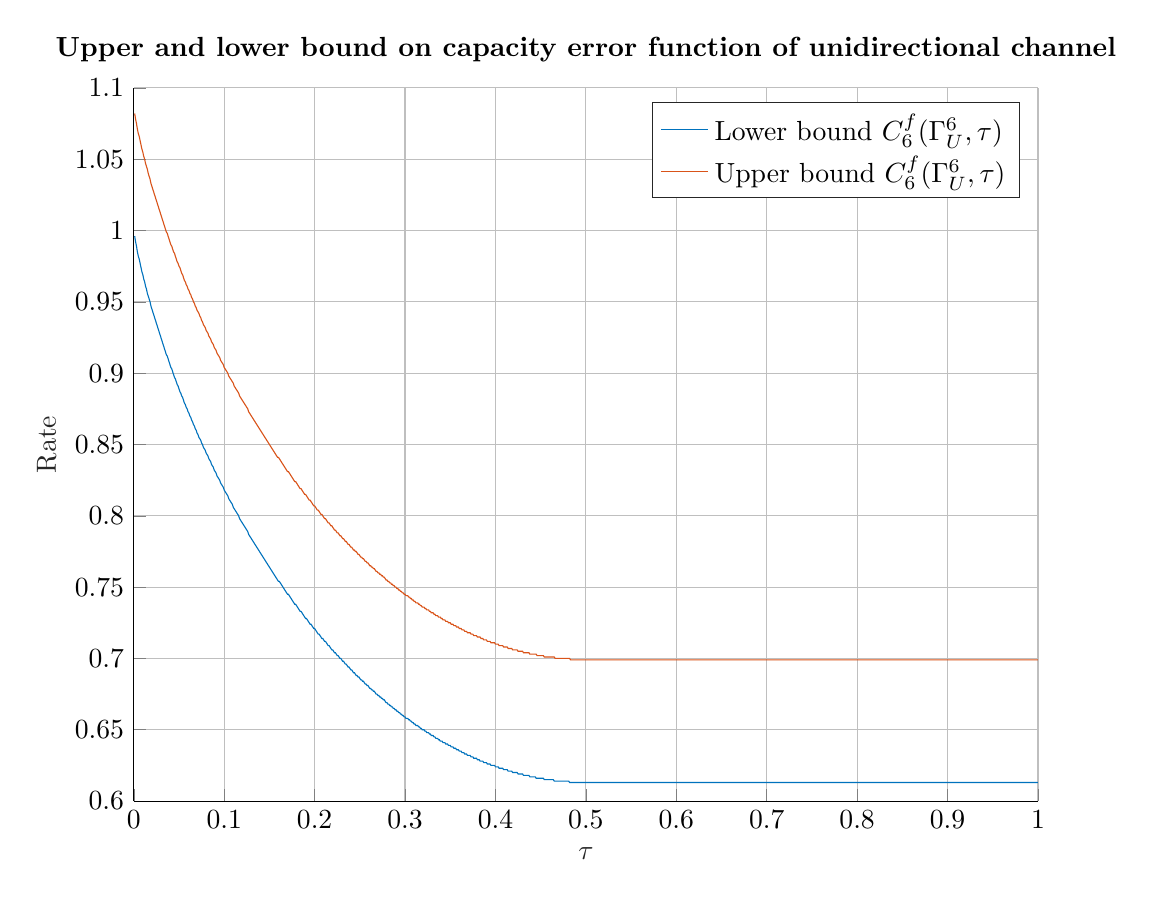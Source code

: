 % This file was created by matlab2tikz.
%
%The latest updates can be retrieved from
%  http://www.mathworks.com/matlabcentral/fileexchange/22022-matlab2tikz-matlab2tikz
%where you can also make suggestions and rate matlab2tikz.
%
\definecolor{mycolor1}{rgb}{0.0,0.447,0.741}%
\definecolor{mycolor2}{rgb}{0.85,0.325,0.098}%
%
\begin{tikzpicture}

\begin{axis}[%
width=4.521in,
height=3.566in,
at={(0.758in,0.481in)},
scale only axis,
unbounded coords=jump,
xmin=0,
xmax=1,
xlabel style={font=\color{white!15!black}},
xlabel={$\tau$},
ymin=0.6,
ymax=1.1,
ylabel style={font=\color{white!15!black}},
ylabel={Rate},
axis background/.style={fill=white},
title style={font=\bfseries},
title={Upper and lower bound on capacity error function of unidirectional channel},
axis x line*=bottom,
axis y line*=left,
xmajorgrids,
ymajorgrids,
legend style={legend cell align=left, align=left, draw=white!15!black}
]
\addplot [color=mycolor1]
  table[row sep=crcr]{%
0	nan\\
0.001	0.996\\
0.002	0.992\\
0.003	0.989\\
0.004	0.985\\
0.005	0.982\\
0.006	0.98\\
0.007	0.977\\
0.008	0.974\\
0.009	0.971\\
0.01	0.969\\
0.011	0.966\\
0.012	0.964\\
0.013	0.961\\
0.014	0.959\\
0.015	0.956\\
0.016	0.954\\
0.017	0.952\\
0.018	0.95\\
0.019	0.947\\
0.02	0.945\\
0.021	0.943\\
0.022	0.941\\
0.023	0.939\\
0.024	0.937\\
0.025	0.935\\
0.026	0.933\\
0.027	0.931\\
0.028	0.929\\
0.029	0.927\\
0.03	0.925\\
0.031	0.923\\
0.032	0.921\\
0.033	0.919\\
0.034	0.917\\
0.035	0.915\\
0.036	0.913\\
0.037	0.912\\
0.038	0.91\\
0.039	0.908\\
0.04	0.906\\
0.041	0.904\\
0.042	0.903\\
0.043	0.901\\
0.044	0.899\\
0.045	0.897\\
0.046	0.896\\
0.047	0.894\\
0.048	0.892\\
0.049	0.891\\
0.05	0.889\\
0.051	0.887\\
0.052	0.886\\
0.053	0.884\\
0.054	0.883\\
0.055	0.881\\
0.056	0.879\\
0.057	0.878\\
0.058	0.876\\
0.059	0.875\\
0.06	0.873\\
0.061	0.872\\
0.062	0.87\\
0.063	0.869\\
0.064	0.867\\
0.065	0.866\\
0.066	0.864\\
0.067	0.863\\
0.068	0.861\\
0.069	0.86\\
0.07	0.858\\
0.071	0.857\\
0.072	0.855\\
0.073	0.854\\
0.074	0.853\\
0.075	0.851\\
0.076	0.85\\
0.077	0.848\\
0.078	0.847\\
0.079	0.846\\
0.08	0.844\\
0.081	0.843\\
0.082	0.842\\
0.083	0.84\\
0.084	0.839\\
0.085	0.838\\
0.086	0.836\\
0.087	0.835\\
0.088	0.834\\
0.089	0.832\\
0.09	0.831\\
0.091	0.83\\
0.092	0.828\\
0.093	0.827\\
0.094	0.826\\
0.095	0.825\\
0.096	0.823\\
0.097	0.822\\
0.098	0.821\\
0.099	0.82\\
0.1	0.818\\
0.101	0.817\\
0.102	0.816\\
0.103	0.815\\
0.104	0.814\\
0.105	0.812\\
0.106	0.811\\
0.107	0.81\\
0.108	0.809\\
0.109	0.808\\
0.11	0.806\\
0.111	0.805\\
0.112	0.804\\
0.113	0.803\\
0.114	0.802\\
0.115	0.801\\
0.116	0.8\\
0.117	0.798\\
0.118	0.797\\
0.119	0.796\\
0.12	0.795\\
0.121	0.794\\
0.122	0.793\\
0.123	0.792\\
0.124	0.791\\
0.125	0.79\\
0.126	0.789\\
0.127	0.787\\
0.128	0.786\\
0.129	0.785\\
0.13	0.784\\
0.131	0.783\\
0.132	0.782\\
0.133	0.781\\
0.134	0.78\\
0.135	0.779\\
0.136	0.778\\
0.137	0.777\\
0.138	0.776\\
0.139	0.775\\
0.14	0.774\\
0.141	0.773\\
0.142	0.772\\
0.143	0.771\\
0.144	0.77\\
0.145	0.769\\
0.146	0.768\\
0.147	0.767\\
0.148	0.766\\
0.149	0.765\\
0.15	0.764\\
0.151	0.763\\
0.152	0.762\\
0.153	0.761\\
0.154	0.76\\
0.155	0.759\\
0.156	0.758\\
0.157	0.757\\
0.158	0.756\\
0.159	0.755\\
0.16	0.754\\
0.161	0.754\\
0.162	0.753\\
0.163	0.752\\
0.164	0.751\\
0.165	0.75\\
0.166	0.749\\
0.167	0.748\\
0.168	0.747\\
0.169	0.746\\
0.17	0.745\\
0.171	0.745\\
0.172	0.744\\
0.173	0.743\\
0.174	0.742\\
0.175	0.741\\
0.176	0.74\\
0.177	0.739\\
0.178	0.738\\
0.179	0.738\\
0.18	0.737\\
0.181	0.736\\
0.182	0.735\\
0.183	0.734\\
0.184	0.733\\
0.185	0.733\\
0.186	0.732\\
0.187	0.731\\
0.188	0.73\\
0.189	0.729\\
0.19	0.728\\
0.191	0.728\\
0.192	0.727\\
0.193	0.726\\
0.194	0.725\\
0.195	0.724\\
0.196	0.724\\
0.197	0.723\\
0.198	0.722\\
0.199	0.721\\
0.2	0.721\\
0.201	0.72\\
0.202	0.719\\
0.203	0.718\\
0.204	0.717\\
0.205	0.717\\
0.206	0.716\\
0.207	0.715\\
0.208	0.714\\
0.209	0.714\\
0.21	0.713\\
0.211	0.712\\
0.212	0.712\\
0.213	0.711\\
0.214	0.71\\
0.215	0.709\\
0.216	0.709\\
0.217	0.708\\
0.218	0.707\\
0.219	0.706\\
0.22	0.706\\
0.221	0.705\\
0.222	0.704\\
0.223	0.704\\
0.224	0.703\\
0.225	0.702\\
0.226	0.702\\
0.227	0.701\\
0.228	0.7\\
0.229	0.7\\
0.23	0.699\\
0.231	0.698\\
0.232	0.698\\
0.233	0.697\\
0.234	0.696\\
0.235	0.696\\
0.236	0.695\\
0.237	0.694\\
0.238	0.694\\
0.239	0.693\\
0.24	0.692\\
0.241	0.692\\
0.242	0.691\\
0.243	0.69\\
0.244	0.69\\
0.245	0.689\\
0.246	0.688\\
0.247	0.688\\
0.248	0.687\\
0.249	0.687\\
0.25	0.686\\
0.251	0.685\\
0.252	0.685\\
0.253	0.684\\
0.254	0.684\\
0.255	0.683\\
0.256	0.682\\
0.257	0.682\\
0.258	0.681\\
0.259	0.681\\
0.26	0.68\\
0.261	0.679\\
0.262	0.679\\
0.263	0.678\\
0.264	0.678\\
0.265	0.677\\
0.266	0.677\\
0.267	0.676\\
0.268	0.675\\
0.269	0.675\\
0.27	0.674\\
0.271	0.674\\
0.272	0.673\\
0.273	0.673\\
0.274	0.672\\
0.275	0.672\\
0.276	0.671\\
0.277	0.671\\
0.278	0.67\\
0.279	0.669\\
0.28	0.669\\
0.281	0.668\\
0.282	0.668\\
0.283	0.667\\
0.284	0.667\\
0.285	0.666\\
0.286	0.666\\
0.287	0.665\\
0.288	0.665\\
0.289	0.664\\
0.29	0.664\\
0.291	0.663\\
0.292	0.663\\
0.293	0.662\\
0.294	0.662\\
0.295	0.661\\
0.296	0.661\\
0.297	0.66\\
0.298	0.66\\
0.299	0.659\\
0.3	0.659\\
0.301	0.658\\
0.302	0.658\\
0.303	0.658\\
0.304	0.657\\
0.305	0.657\\
0.306	0.656\\
0.307	0.656\\
0.308	0.655\\
0.309	0.655\\
0.31	0.654\\
0.311	0.654\\
0.312	0.653\\
0.313	0.653\\
0.314	0.653\\
0.315	0.652\\
0.316	0.652\\
0.317	0.651\\
0.318	0.651\\
0.319	0.65\\
0.32	0.65\\
0.321	0.65\\
0.322	0.649\\
0.323	0.649\\
0.324	0.648\\
0.325	0.648\\
0.326	0.648\\
0.327	0.647\\
0.328	0.647\\
0.329	0.646\\
0.33	0.646\\
0.331	0.646\\
0.332	0.645\\
0.333	0.645\\
0.334	0.644\\
0.335	0.644\\
0.336	0.644\\
0.337	0.643\\
0.338	0.643\\
0.339	0.642\\
0.34	0.642\\
0.341	0.642\\
0.342	0.641\\
0.343	0.641\\
0.344	0.641\\
0.345	0.64\\
0.346	0.64\\
0.347	0.64\\
0.348	0.639\\
0.349	0.639\\
0.35	0.639\\
0.351	0.638\\
0.352	0.638\\
0.353	0.638\\
0.354	0.637\\
0.355	0.637\\
0.356	0.637\\
0.357	0.636\\
0.358	0.636\\
0.359	0.636\\
0.36	0.635\\
0.361	0.635\\
0.362	0.635\\
0.363	0.634\\
0.364	0.634\\
0.365	0.634\\
0.366	0.633\\
0.367	0.633\\
0.368	0.633\\
0.369	0.632\\
0.37	0.632\\
0.371	0.632\\
0.372	0.632\\
0.373	0.631\\
0.374	0.631\\
0.375	0.631\\
0.376	0.63\\
0.377	0.63\\
0.378	0.63\\
0.379	0.63\\
0.38	0.629\\
0.381	0.629\\
0.382	0.629\\
0.383	0.628\\
0.384	0.628\\
0.385	0.628\\
0.386	0.628\\
0.387	0.627\\
0.388	0.627\\
0.389	0.627\\
0.39	0.627\\
0.391	0.626\\
0.392	0.626\\
0.393	0.626\\
0.394	0.626\\
0.395	0.625\\
0.396	0.625\\
0.397	0.625\\
0.398	0.625\\
0.399	0.625\\
0.4	0.624\\
0.401	0.624\\
0.402	0.624\\
0.403	0.624\\
0.404	0.623\\
0.405	0.623\\
0.406	0.623\\
0.407	0.623\\
0.408	0.623\\
0.409	0.622\\
0.41	0.622\\
0.411	0.622\\
0.412	0.622\\
0.413	0.622\\
0.414	0.621\\
0.415	0.621\\
0.416	0.621\\
0.417	0.621\\
0.418	0.621\\
0.419	0.62\\
0.42	0.62\\
0.421	0.62\\
0.422	0.62\\
0.423	0.62\\
0.424	0.62\\
0.425	0.619\\
0.426	0.619\\
0.427	0.619\\
0.428	0.619\\
0.429	0.619\\
0.43	0.619\\
0.431	0.618\\
0.432	0.618\\
0.433	0.618\\
0.434	0.618\\
0.435	0.618\\
0.436	0.618\\
0.437	0.618\\
0.438	0.617\\
0.439	0.617\\
0.44	0.617\\
0.441	0.617\\
0.442	0.617\\
0.443	0.617\\
0.444	0.617\\
0.445	0.616\\
0.446	0.616\\
0.447	0.616\\
0.448	0.616\\
0.449	0.616\\
0.45	0.616\\
0.451	0.616\\
0.452	0.616\\
0.453	0.616\\
0.454	0.615\\
0.455	0.615\\
0.456	0.615\\
0.457	0.615\\
0.458	0.615\\
0.459	0.615\\
0.46	0.615\\
0.461	0.615\\
0.462	0.615\\
0.463	0.615\\
0.464	0.615\\
0.465	0.614\\
0.466	0.614\\
0.467	0.614\\
0.468	0.614\\
0.469	0.614\\
0.47	0.614\\
0.471	0.614\\
0.472	0.614\\
0.473	0.614\\
0.474	0.614\\
0.475	0.614\\
0.476	0.614\\
0.477	0.614\\
0.478	0.614\\
0.479	0.614\\
0.48	0.614\\
0.481	0.614\\
0.482	0.613\\
0.483	0.613\\
0.484	0.613\\
0.485	0.613\\
0.486	0.613\\
0.487	0.613\\
0.488	0.613\\
0.489	0.613\\
0.49	0.613\\
0.491	0.613\\
0.492	0.613\\
0.493	0.613\\
0.494	0.613\\
0.495	0.613\\
0.496	0.613\\
0.497	0.613\\
0.498	0.613\\
0.499	0.613\\
0.501	0.613\\
0.502	0.613\\
0.503	0.613\\
0.504	0.613\\
0.505	0.613\\
0.506	0.613\\
0.507	0.613\\
0.508	0.613\\
0.509	0.613\\
0.51	0.613\\
0.511	0.613\\
0.512	0.613\\
0.513	0.613\\
0.514	0.613\\
0.515	0.613\\
0.516	0.613\\
0.517	0.613\\
0.518	0.613\\
0.519	0.613\\
0.52	0.613\\
0.521	0.613\\
0.522	0.613\\
0.523	0.613\\
0.524	0.613\\
0.525	0.613\\
0.526	0.613\\
0.527	0.613\\
0.528	0.613\\
0.529	0.613\\
0.53	0.613\\
0.531	0.613\\
0.532	0.613\\
0.533	0.613\\
0.534	0.613\\
0.535	0.613\\
0.536	0.613\\
0.537	0.613\\
0.538	0.613\\
0.539	0.613\\
0.54	0.613\\
0.541	0.613\\
0.542	0.613\\
0.543	0.613\\
0.544	0.613\\
0.545	0.613\\
0.546	0.613\\
0.547	0.613\\
0.548	0.613\\
0.549	0.613\\
0.55	0.613\\
0.551	0.613\\
0.552	0.613\\
0.553	0.613\\
0.554	0.613\\
0.555	0.613\\
0.556	0.613\\
0.557	0.613\\
0.558	0.613\\
0.559	0.613\\
0.56	0.613\\
0.561	0.613\\
0.562	0.613\\
0.563	0.613\\
0.564	0.613\\
0.565	0.613\\
0.566	0.613\\
0.567	0.613\\
0.568	0.613\\
0.569	0.613\\
0.57	0.613\\
0.571	0.613\\
0.572	0.613\\
0.573	0.613\\
0.574	0.613\\
0.575	0.613\\
0.576	0.613\\
0.577	0.613\\
0.578	0.613\\
0.579	0.613\\
0.58	0.613\\
0.581	0.613\\
0.582	0.613\\
0.583	0.613\\
0.584	0.613\\
0.585	0.613\\
0.586	0.613\\
0.587	0.613\\
0.588	0.613\\
0.589	0.613\\
0.59	0.613\\
0.591	0.613\\
0.592	0.613\\
0.593	0.613\\
0.594	0.613\\
0.595	0.613\\
0.596	0.613\\
0.597	0.613\\
0.598	0.613\\
0.599	0.613\\
0.6	0.613\\
0.601	0.613\\
0.602	0.613\\
0.603	0.613\\
0.604	0.613\\
0.605	0.613\\
0.606	0.613\\
0.607	0.613\\
0.608	0.613\\
0.609	0.613\\
0.61	0.613\\
0.611	0.613\\
0.612	0.613\\
0.613	0.613\\
0.614	0.613\\
0.615	0.613\\
0.616	0.613\\
0.617	0.613\\
0.618	0.613\\
0.619	0.613\\
0.62	0.613\\
0.621	0.613\\
0.622	0.613\\
0.623	0.613\\
0.624	0.613\\
0.625	0.613\\
0.626	0.613\\
0.627	0.613\\
0.628	0.613\\
0.629	0.613\\
0.63	0.613\\
0.631	0.613\\
0.632	0.613\\
0.633	0.613\\
0.634	0.613\\
0.635	0.613\\
0.636	0.613\\
0.637	0.613\\
0.638	0.613\\
0.639	0.613\\
0.64	0.613\\
0.641	0.613\\
0.642	0.613\\
0.643	0.613\\
0.644	0.613\\
0.645	0.613\\
0.646	0.613\\
0.647	0.613\\
0.648	0.613\\
0.649	0.613\\
0.65	0.613\\
0.651	0.613\\
0.652	0.613\\
0.653	0.613\\
0.654	0.613\\
0.655	0.613\\
0.656	0.613\\
0.657	0.613\\
0.658	0.613\\
0.659	0.613\\
0.66	0.613\\
0.661	0.613\\
0.662	0.613\\
0.663	0.613\\
0.664	0.613\\
0.665	0.613\\
0.666	0.613\\
0.667	0.613\\
0.668	0.613\\
0.669	0.613\\
0.67	0.613\\
0.671	0.613\\
0.672	0.613\\
0.673	0.613\\
0.674	0.613\\
0.675	0.613\\
0.676	0.613\\
0.677	0.613\\
0.678	0.613\\
0.679	0.613\\
0.68	0.613\\
0.681	0.613\\
0.682	0.613\\
0.683	0.613\\
0.684	0.613\\
0.685	0.613\\
0.686	0.613\\
0.687	0.613\\
0.688	0.613\\
0.689	0.613\\
0.69	0.613\\
0.691	0.613\\
0.692	0.613\\
0.693	0.613\\
0.694	0.613\\
0.695	0.613\\
0.696	0.613\\
0.697	0.613\\
0.698	0.613\\
0.699	0.613\\
0.7	0.613\\
0.701	0.613\\
0.702	0.613\\
0.703	0.613\\
0.704	0.613\\
0.705	0.613\\
0.706	0.613\\
0.707	0.613\\
0.708	0.613\\
0.709	0.613\\
0.71	0.613\\
0.711	0.613\\
0.712	0.613\\
0.713	0.613\\
0.714	0.613\\
0.715	0.613\\
0.716	0.613\\
0.717	0.613\\
0.718	0.613\\
0.719	0.613\\
0.72	0.613\\
0.721	0.613\\
0.722	0.613\\
0.723	0.613\\
0.724	0.613\\
0.725	0.613\\
0.726	0.613\\
0.727	0.613\\
0.728	0.613\\
0.729	0.613\\
0.73	0.613\\
0.731	0.613\\
0.732	0.613\\
0.733	0.613\\
0.734	0.613\\
0.735	0.613\\
0.736	0.613\\
0.737	0.613\\
0.738	0.613\\
0.739	0.613\\
0.74	0.613\\
0.741	0.613\\
0.742	0.613\\
0.743	0.613\\
0.744	0.613\\
0.745	0.613\\
0.746	0.613\\
0.747	0.613\\
0.748	0.613\\
0.749	0.613\\
0.75	0.613\\
0.751	0.613\\
0.752	0.613\\
0.753	0.613\\
0.754	0.613\\
0.755	0.613\\
0.756	0.613\\
0.757	0.613\\
0.758	0.613\\
0.759	0.613\\
0.76	0.613\\
0.761	0.613\\
0.762	0.613\\
0.763	0.613\\
0.764	0.613\\
0.765	0.613\\
0.766	0.613\\
0.767	0.613\\
0.768	0.613\\
0.769	0.613\\
0.77	0.613\\
0.771	0.613\\
0.772	0.613\\
0.773	0.613\\
0.774	0.613\\
0.775	0.613\\
0.776	0.613\\
0.777	0.613\\
0.778	0.613\\
0.779	0.613\\
0.78	0.613\\
0.781	0.613\\
0.782	0.613\\
0.783	0.613\\
0.784	0.613\\
0.785	0.613\\
0.786	0.613\\
0.787	0.613\\
0.788	0.613\\
0.789	0.613\\
0.79	0.613\\
0.791	0.613\\
0.792	0.613\\
0.793	0.613\\
0.794	0.613\\
0.795	0.613\\
0.796	0.613\\
0.797	0.613\\
0.798	0.613\\
0.799	0.613\\
0.8	0.613\\
0.801	0.613\\
0.802	0.613\\
0.803	0.613\\
0.804	0.613\\
0.805	0.613\\
0.806	0.613\\
0.807	0.613\\
0.808	0.613\\
0.809	0.613\\
0.81	0.613\\
0.811	0.613\\
0.812	0.613\\
0.813	0.613\\
0.814	0.613\\
0.815	0.613\\
0.816	0.613\\
0.817	0.613\\
0.818	0.613\\
0.819	0.613\\
0.82	0.613\\
0.821	0.613\\
0.822	0.613\\
0.823	0.613\\
0.824	0.613\\
0.825	0.613\\
0.826	0.613\\
0.827	0.613\\
0.828	0.613\\
0.829	0.613\\
0.83	0.613\\
0.831	0.613\\
0.832	0.613\\
0.833	0.613\\
0.834	0.613\\
0.835	0.613\\
0.836	0.613\\
0.837	0.613\\
0.838	0.613\\
0.839	0.613\\
0.84	0.613\\
0.841	0.613\\
0.842	0.613\\
0.843	0.613\\
0.844	0.613\\
0.845	0.613\\
0.846	0.613\\
0.847	0.613\\
0.848	0.613\\
0.849	0.613\\
0.85	0.613\\
0.851	0.613\\
0.852	0.613\\
0.853	0.613\\
0.854	0.613\\
0.855	0.613\\
0.856	0.613\\
0.857	0.613\\
0.858	0.613\\
0.859	0.613\\
0.86	0.613\\
0.861	0.613\\
0.862	0.613\\
0.863	0.613\\
0.864	0.613\\
0.865	0.613\\
0.866	0.613\\
0.867	0.613\\
0.868	0.613\\
0.869	0.613\\
0.87	0.613\\
0.871	0.613\\
0.872	0.613\\
0.873	0.613\\
0.874	0.613\\
0.875	0.613\\
0.876	0.613\\
0.877	0.613\\
0.878	0.613\\
0.879	0.613\\
0.88	0.613\\
0.881	0.613\\
0.882	0.613\\
0.883	0.613\\
0.884	0.613\\
0.885	0.613\\
0.886	0.613\\
0.887	0.613\\
0.888	0.613\\
0.889	0.613\\
0.89	0.613\\
0.891	0.613\\
0.892	0.613\\
0.893	0.613\\
0.894	0.613\\
0.895	0.613\\
0.896	0.613\\
0.897	0.613\\
0.898	0.613\\
0.899	0.613\\
0.9	0.613\\
0.901	0.613\\
0.902	0.613\\
0.903	0.613\\
0.904	0.613\\
0.905	0.613\\
0.906	0.613\\
0.907	0.613\\
0.908	0.613\\
0.909	0.613\\
0.91	0.613\\
0.911	0.613\\
0.912	0.613\\
0.913	0.613\\
0.914	0.613\\
0.915	0.613\\
0.916	0.613\\
0.917	0.613\\
0.918	0.613\\
0.919	0.613\\
0.92	0.613\\
0.921	0.613\\
0.922	0.613\\
0.923	0.613\\
0.924	0.613\\
0.925	0.613\\
0.926	0.613\\
0.927	0.613\\
0.928	0.613\\
0.929	0.613\\
0.93	0.613\\
0.931	0.613\\
0.932	0.613\\
0.933	0.613\\
0.934	0.613\\
0.935	0.613\\
0.936	0.613\\
0.937	0.613\\
0.938	0.613\\
0.939	0.613\\
0.94	0.613\\
0.941	0.613\\
0.942	0.613\\
0.943	0.613\\
0.944	0.613\\
0.945	0.613\\
0.946	0.613\\
0.947	0.613\\
0.948	0.613\\
0.949	0.613\\
0.95	0.613\\
0.951	0.613\\
0.952	0.613\\
0.953	0.613\\
0.954	0.613\\
0.955	0.613\\
0.956	0.613\\
0.957	0.613\\
0.958	0.613\\
0.959	0.613\\
0.96	0.613\\
0.961	0.613\\
0.962	0.613\\
0.963	0.613\\
0.964	0.613\\
0.965	0.613\\
0.966	0.613\\
0.967	0.613\\
0.968	0.613\\
0.969	0.613\\
0.97	0.613\\
0.971	0.613\\
0.972	0.613\\
0.973	0.613\\
0.974	0.613\\
0.975	0.613\\
0.976	0.613\\
0.977	0.613\\
0.978	0.613\\
0.979	0.613\\
0.98	0.613\\
0.981	0.613\\
0.982	0.613\\
0.983	0.613\\
0.984	0.613\\
0.985	0.613\\
0.986	0.613\\
0.987	0.613\\
0.988	0.613\\
0.989	0.613\\
0.99	0.613\\
0.991	0.613\\
0.992	0.613\\
0.993	0.613\\
0.994	0.613\\
0.995	0.613\\
0.996	0.613\\
0.997	0.613\\
0.998	0.613\\
0.999	0.613\\
1	0.613\\
};
\addlegendentry{Lower bound $C_6^f(\Gamma_U^6, \tau)$}

\addplot [color=mycolor2]
  table[row sep=crcr]{%
0	nan\\
0.001	1.082\\
0.002	1.078\\
0.003	1.075\\
0.004	1.071\\
0.005	1.068\\
0.006	1.066\\
0.007	1.063\\
0.008	1.06\\
0.009	1.057\\
0.01	1.055\\
0.011	1.052\\
0.012	1.05\\
0.013	1.047\\
0.014	1.045\\
0.015	1.043\\
0.016	1.04\\
0.017	1.038\\
0.018	1.036\\
0.019	1.033\\
0.02	1.031\\
0.021	1.029\\
0.022	1.027\\
0.023	1.025\\
0.024	1.023\\
0.025	1.021\\
0.026	1.019\\
0.027	1.017\\
0.028	1.015\\
0.029	1.013\\
0.03	1.011\\
0.031	1.009\\
0.032	1.007\\
0.033	1.005\\
0.034	1.003\\
0.035	1.001\\
0.036	0.999\\
0.037	0.998\\
0.038	0.996\\
0.039	0.994\\
0.04	0.992\\
0.041	0.99\\
0.042	0.989\\
0.043	0.987\\
0.044	0.985\\
0.045	0.984\\
0.046	0.982\\
0.047	0.98\\
0.048	0.978\\
0.049	0.977\\
0.05	0.975\\
0.051	0.974\\
0.052	0.972\\
0.053	0.97\\
0.054	0.969\\
0.055	0.967\\
0.056	0.965\\
0.057	0.964\\
0.058	0.962\\
0.059	0.961\\
0.06	0.959\\
0.061	0.958\\
0.062	0.956\\
0.063	0.955\\
0.064	0.953\\
0.065	0.952\\
0.066	0.95\\
0.067	0.949\\
0.068	0.947\\
0.069	0.946\\
0.07	0.944\\
0.071	0.943\\
0.072	0.942\\
0.073	0.94\\
0.074	0.939\\
0.075	0.937\\
0.076	0.936\\
0.077	0.934\\
0.078	0.933\\
0.079	0.932\\
0.08	0.93\\
0.081	0.929\\
0.082	0.928\\
0.083	0.926\\
0.084	0.925\\
0.085	0.924\\
0.086	0.922\\
0.087	0.921\\
0.088	0.92\\
0.089	0.918\\
0.09	0.917\\
0.091	0.916\\
0.092	0.914\\
0.093	0.913\\
0.094	0.912\\
0.095	0.911\\
0.096	0.909\\
0.097	0.908\\
0.098	0.907\\
0.099	0.906\\
0.1	0.904\\
0.101	0.903\\
0.102	0.902\\
0.103	0.901\\
0.104	0.9\\
0.105	0.898\\
0.106	0.897\\
0.107	0.896\\
0.108	0.895\\
0.109	0.894\\
0.11	0.893\\
0.111	0.891\\
0.112	0.89\\
0.113	0.889\\
0.114	0.888\\
0.115	0.887\\
0.116	0.886\\
0.117	0.884\\
0.118	0.883\\
0.119	0.882\\
0.12	0.881\\
0.121	0.88\\
0.122	0.879\\
0.123	0.878\\
0.124	0.877\\
0.125	0.876\\
0.126	0.875\\
0.127	0.873\\
0.128	0.872\\
0.129	0.871\\
0.13	0.87\\
0.131	0.869\\
0.132	0.868\\
0.133	0.867\\
0.134	0.866\\
0.135	0.865\\
0.136	0.864\\
0.137	0.863\\
0.138	0.862\\
0.139	0.861\\
0.14	0.86\\
0.141	0.859\\
0.142	0.858\\
0.143	0.857\\
0.144	0.856\\
0.145	0.855\\
0.146	0.854\\
0.147	0.853\\
0.148	0.852\\
0.149	0.851\\
0.15	0.85\\
0.151	0.849\\
0.152	0.848\\
0.153	0.847\\
0.154	0.846\\
0.155	0.845\\
0.156	0.844\\
0.157	0.843\\
0.158	0.842\\
0.159	0.841\\
0.16	0.841\\
0.161	0.84\\
0.162	0.839\\
0.163	0.838\\
0.164	0.837\\
0.165	0.836\\
0.166	0.835\\
0.167	0.834\\
0.168	0.833\\
0.169	0.832\\
0.17	0.831\\
0.171	0.831\\
0.172	0.83\\
0.173	0.829\\
0.174	0.828\\
0.175	0.827\\
0.176	0.826\\
0.177	0.825\\
0.178	0.824\\
0.179	0.824\\
0.18	0.823\\
0.181	0.822\\
0.182	0.821\\
0.183	0.82\\
0.184	0.819\\
0.185	0.819\\
0.186	0.818\\
0.187	0.817\\
0.188	0.816\\
0.189	0.815\\
0.19	0.815\\
0.191	0.814\\
0.192	0.813\\
0.193	0.812\\
0.194	0.811\\
0.195	0.811\\
0.196	0.81\\
0.197	0.809\\
0.198	0.808\\
0.199	0.807\\
0.2	0.807\\
0.201	0.806\\
0.202	0.805\\
0.203	0.804\\
0.204	0.804\\
0.205	0.803\\
0.206	0.802\\
0.207	0.801\\
0.208	0.801\\
0.209	0.8\\
0.21	0.799\\
0.211	0.798\\
0.212	0.798\\
0.213	0.797\\
0.214	0.796\\
0.215	0.795\\
0.216	0.795\\
0.217	0.794\\
0.218	0.793\\
0.219	0.793\\
0.22	0.792\\
0.221	0.791\\
0.222	0.79\\
0.223	0.79\\
0.224	0.789\\
0.225	0.788\\
0.226	0.788\\
0.227	0.787\\
0.228	0.786\\
0.229	0.786\\
0.23	0.785\\
0.231	0.784\\
0.232	0.784\\
0.233	0.783\\
0.234	0.782\\
0.235	0.782\\
0.236	0.781\\
0.237	0.78\\
0.238	0.78\\
0.239	0.779\\
0.24	0.778\\
0.241	0.778\\
0.242	0.777\\
0.243	0.776\\
0.244	0.776\\
0.245	0.775\\
0.246	0.775\\
0.247	0.774\\
0.248	0.773\\
0.249	0.773\\
0.25	0.772\\
0.251	0.771\\
0.252	0.771\\
0.253	0.77\\
0.254	0.77\\
0.255	0.769\\
0.256	0.768\\
0.257	0.768\\
0.258	0.767\\
0.259	0.767\\
0.26	0.766\\
0.261	0.765\\
0.262	0.765\\
0.263	0.764\\
0.264	0.764\\
0.265	0.763\\
0.266	0.763\\
0.267	0.762\\
0.268	0.761\\
0.269	0.761\\
0.27	0.76\\
0.271	0.76\\
0.272	0.759\\
0.273	0.759\\
0.274	0.758\\
0.275	0.758\\
0.276	0.757\\
0.277	0.757\\
0.278	0.756\\
0.279	0.755\\
0.28	0.755\\
0.281	0.754\\
0.282	0.754\\
0.283	0.753\\
0.284	0.753\\
0.285	0.752\\
0.286	0.752\\
0.287	0.751\\
0.288	0.751\\
0.289	0.75\\
0.29	0.75\\
0.291	0.749\\
0.292	0.749\\
0.293	0.748\\
0.294	0.748\\
0.295	0.747\\
0.296	0.747\\
0.297	0.746\\
0.298	0.746\\
0.299	0.745\\
0.3	0.745\\
0.301	0.744\\
0.302	0.744\\
0.303	0.744\\
0.304	0.743\\
0.305	0.743\\
0.306	0.742\\
0.307	0.742\\
0.308	0.741\\
0.309	0.741\\
0.31	0.74\\
0.311	0.74\\
0.312	0.739\\
0.313	0.739\\
0.314	0.739\\
0.315	0.738\\
0.316	0.738\\
0.317	0.737\\
0.318	0.737\\
0.319	0.736\\
0.32	0.736\\
0.321	0.736\\
0.322	0.735\\
0.323	0.735\\
0.324	0.734\\
0.325	0.734\\
0.326	0.734\\
0.327	0.733\\
0.328	0.733\\
0.329	0.732\\
0.33	0.732\\
0.331	0.732\\
0.332	0.731\\
0.333	0.731\\
0.334	0.73\\
0.335	0.73\\
0.336	0.73\\
0.337	0.729\\
0.338	0.729\\
0.339	0.729\\
0.34	0.728\\
0.341	0.728\\
0.342	0.727\\
0.343	0.727\\
0.344	0.727\\
0.345	0.726\\
0.346	0.726\\
0.347	0.726\\
0.348	0.725\\
0.349	0.725\\
0.35	0.725\\
0.351	0.724\\
0.352	0.724\\
0.353	0.724\\
0.354	0.723\\
0.355	0.723\\
0.356	0.723\\
0.357	0.722\\
0.358	0.722\\
0.359	0.722\\
0.36	0.721\\
0.361	0.721\\
0.362	0.721\\
0.363	0.72\\
0.364	0.72\\
0.365	0.72\\
0.366	0.719\\
0.367	0.719\\
0.368	0.719\\
0.369	0.718\\
0.37	0.718\\
0.371	0.718\\
0.372	0.718\\
0.373	0.717\\
0.374	0.717\\
0.375	0.717\\
0.376	0.716\\
0.377	0.716\\
0.378	0.716\\
0.379	0.716\\
0.38	0.715\\
0.381	0.715\\
0.382	0.715\\
0.383	0.715\\
0.384	0.714\\
0.385	0.714\\
0.386	0.714\\
0.387	0.713\\
0.388	0.713\\
0.389	0.713\\
0.39	0.713\\
0.391	0.712\\
0.392	0.712\\
0.393	0.712\\
0.394	0.712\\
0.395	0.711\\
0.396	0.711\\
0.397	0.711\\
0.398	0.711\\
0.399	0.711\\
0.4	0.71\\
0.401	0.71\\
0.402	0.71\\
0.403	0.71\\
0.404	0.709\\
0.405	0.709\\
0.406	0.709\\
0.407	0.709\\
0.408	0.709\\
0.409	0.708\\
0.41	0.708\\
0.411	0.708\\
0.412	0.708\\
0.413	0.708\\
0.414	0.707\\
0.415	0.707\\
0.416	0.707\\
0.417	0.707\\
0.418	0.707\\
0.419	0.706\\
0.42	0.706\\
0.421	0.706\\
0.422	0.706\\
0.423	0.706\\
0.424	0.706\\
0.425	0.705\\
0.426	0.705\\
0.427	0.705\\
0.428	0.705\\
0.429	0.705\\
0.43	0.705\\
0.431	0.704\\
0.432	0.704\\
0.433	0.704\\
0.434	0.704\\
0.435	0.704\\
0.436	0.704\\
0.437	0.704\\
0.438	0.703\\
0.439	0.703\\
0.44	0.703\\
0.441	0.703\\
0.442	0.703\\
0.443	0.703\\
0.444	0.703\\
0.445	0.703\\
0.446	0.702\\
0.447	0.702\\
0.448	0.702\\
0.449	0.702\\
0.45	0.702\\
0.451	0.702\\
0.452	0.702\\
0.453	0.702\\
0.454	0.701\\
0.455	0.701\\
0.456	0.701\\
0.457	0.701\\
0.458	0.701\\
0.459	0.701\\
0.46	0.701\\
0.461	0.701\\
0.462	0.701\\
0.463	0.701\\
0.464	0.701\\
0.465	0.701\\
0.466	0.7\\
0.467	0.7\\
0.468	0.7\\
0.469	0.7\\
0.47	0.7\\
0.471	0.7\\
0.472	0.7\\
0.473	0.7\\
0.474	0.7\\
0.475	0.7\\
0.476	0.7\\
0.477	0.7\\
0.478	0.7\\
0.479	0.7\\
0.48	0.7\\
0.481	0.7\\
0.482	0.7\\
0.483	0.699\\
0.484	0.699\\
0.485	0.699\\
0.486	0.699\\
0.487	0.699\\
0.488	0.699\\
0.489	0.699\\
0.49	0.699\\
0.491	0.699\\
0.492	0.699\\
0.493	0.699\\
0.494	0.699\\
0.495	0.699\\
0.496	0.699\\
0.497	0.699\\
0.498	0.699\\
0.499	0.699\\
0.501	0.699\\
0.502	0.699\\
0.503	0.699\\
0.504	0.699\\
0.505	0.699\\
0.506	0.699\\
0.507	0.699\\
0.508	0.699\\
0.509	0.699\\
0.51	0.699\\
0.511	0.699\\
0.512	0.699\\
0.513	0.699\\
0.514	0.699\\
0.515	0.699\\
0.516	0.699\\
0.517	0.699\\
0.518	0.699\\
0.519	0.699\\
0.52	0.699\\
0.521	0.699\\
0.522	0.699\\
0.523	0.699\\
0.524	0.699\\
0.525	0.699\\
0.526	0.699\\
0.527	0.699\\
0.528	0.699\\
0.529	0.699\\
0.53	0.699\\
0.531	0.699\\
0.532	0.699\\
0.533	0.699\\
0.534	0.699\\
0.535	0.699\\
0.536	0.699\\
0.537	0.699\\
0.538	0.699\\
0.539	0.699\\
0.54	0.699\\
0.541	0.699\\
0.542	0.699\\
0.543	0.699\\
0.544	0.699\\
0.545	0.699\\
0.546	0.699\\
0.547	0.699\\
0.548	0.699\\
0.549	0.699\\
0.55	0.699\\
0.551	0.699\\
0.552	0.699\\
0.553	0.699\\
0.554	0.699\\
0.555	0.699\\
0.556	0.699\\
0.557	0.699\\
0.558	0.699\\
0.559	0.699\\
0.56	0.699\\
0.561	0.699\\
0.562	0.699\\
0.563	0.699\\
0.564	0.699\\
0.565	0.699\\
0.566	0.699\\
0.567	0.699\\
0.568	0.699\\
0.569	0.699\\
0.57	0.699\\
0.571	0.699\\
0.572	0.699\\
0.573	0.699\\
0.574	0.699\\
0.575	0.699\\
0.576	0.699\\
0.577	0.699\\
0.578	0.699\\
0.579	0.699\\
0.58	0.699\\
0.581	0.699\\
0.582	0.699\\
0.583	0.699\\
0.584	0.699\\
0.585	0.699\\
0.586	0.699\\
0.587	0.699\\
0.588	0.699\\
0.589	0.699\\
0.59	0.699\\
0.591	0.699\\
0.592	0.699\\
0.593	0.699\\
0.594	0.699\\
0.595	0.699\\
0.596	0.699\\
0.597	0.699\\
0.598	0.699\\
0.599	0.699\\
0.6	0.699\\
0.601	0.699\\
0.602	0.699\\
0.603	0.699\\
0.604	0.699\\
0.605	0.699\\
0.606	0.699\\
0.607	0.699\\
0.608	0.699\\
0.609	0.699\\
0.61	0.699\\
0.611	0.699\\
0.612	0.699\\
0.613	0.699\\
0.614	0.699\\
0.615	0.699\\
0.616	0.699\\
0.617	0.699\\
0.618	0.699\\
0.619	0.699\\
0.62	0.699\\
0.621	0.699\\
0.622	0.699\\
0.623	0.699\\
0.624	0.699\\
0.625	0.699\\
0.626	0.699\\
0.627	0.699\\
0.628	0.699\\
0.629	0.699\\
0.63	0.699\\
0.631	0.699\\
0.632	0.699\\
0.633	0.699\\
0.634	0.699\\
0.635	0.699\\
0.636	0.699\\
0.637	0.699\\
0.638	0.699\\
0.639	0.699\\
0.64	0.699\\
0.641	0.699\\
0.642	0.699\\
0.643	0.699\\
0.644	0.699\\
0.645	0.699\\
0.646	0.699\\
0.647	0.699\\
0.648	0.699\\
0.649	0.699\\
0.65	0.699\\
0.651	0.699\\
0.652	0.699\\
0.653	0.699\\
0.654	0.699\\
0.655	0.699\\
0.656	0.699\\
0.657	0.699\\
0.658	0.699\\
0.659	0.699\\
0.66	0.699\\
0.661	0.699\\
0.662	0.699\\
0.663	0.699\\
0.664	0.699\\
0.665	0.699\\
0.666	0.699\\
0.667	0.699\\
0.668	0.699\\
0.669	0.699\\
0.67	0.699\\
0.671	0.699\\
0.672	0.699\\
0.673	0.699\\
0.674	0.699\\
0.675	0.699\\
0.676	0.699\\
0.677	0.699\\
0.678	0.699\\
0.679	0.699\\
0.68	0.699\\
0.681	0.699\\
0.682	0.699\\
0.683	0.699\\
0.684	0.699\\
0.685	0.699\\
0.686	0.699\\
0.687	0.699\\
0.688	0.699\\
0.689	0.699\\
0.69	0.699\\
0.691	0.699\\
0.692	0.699\\
0.693	0.699\\
0.694	0.699\\
0.695	0.699\\
0.696	0.699\\
0.697	0.699\\
0.698	0.699\\
0.699	0.699\\
0.7	0.699\\
0.701	0.699\\
0.702	0.699\\
0.703	0.699\\
0.704	0.699\\
0.705	0.699\\
0.706	0.699\\
0.707	0.699\\
0.708	0.699\\
0.709	0.699\\
0.71	0.699\\
0.711	0.699\\
0.712	0.699\\
0.713	0.699\\
0.714	0.699\\
0.715	0.699\\
0.716	0.699\\
0.717	0.699\\
0.718	0.699\\
0.719	0.699\\
0.72	0.699\\
0.721	0.699\\
0.722	0.699\\
0.723	0.699\\
0.724	0.699\\
0.725	0.699\\
0.726	0.699\\
0.727	0.699\\
0.728	0.699\\
0.729	0.699\\
0.73	0.699\\
0.731	0.699\\
0.732	0.699\\
0.733	0.699\\
0.734	0.699\\
0.735	0.699\\
0.736	0.699\\
0.737	0.699\\
0.738	0.699\\
0.739	0.699\\
0.74	0.699\\
0.741	0.699\\
0.742	0.699\\
0.743	0.699\\
0.744	0.699\\
0.745	0.699\\
0.746	0.699\\
0.747	0.699\\
0.748	0.699\\
0.749	0.699\\
0.75	0.699\\
0.751	0.699\\
0.752	0.699\\
0.753	0.699\\
0.754	0.699\\
0.755	0.699\\
0.756	0.699\\
0.757	0.699\\
0.758	0.699\\
0.759	0.699\\
0.76	0.699\\
0.761	0.699\\
0.762	0.699\\
0.763	0.699\\
0.764	0.699\\
0.765	0.699\\
0.766	0.699\\
0.767	0.699\\
0.768	0.699\\
0.769	0.699\\
0.77	0.699\\
0.771	0.699\\
0.772	0.699\\
0.773	0.699\\
0.774	0.699\\
0.775	0.699\\
0.776	0.699\\
0.777	0.699\\
0.778	0.699\\
0.779	0.699\\
0.78	0.699\\
0.781	0.699\\
0.782	0.699\\
0.783	0.699\\
0.784	0.699\\
0.785	0.699\\
0.786	0.699\\
0.787	0.699\\
0.788	0.699\\
0.789	0.699\\
0.79	0.699\\
0.791	0.699\\
0.792	0.699\\
0.793	0.699\\
0.794	0.699\\
0.795	0.699\\
0.796	0.699\\
0.797	0.699\\
0.798	0.699\\
0.799	0.699\\
0.8	0.699\\
0.801	0.699\\
0.802	0.699\\
0.803	0.699\\
0.804	0.699\\
0.805	0.699\\
0.806	0.699\\
0.807	0.699\\
0.808	0.699\\
0.809	0.699\\
0.81	0.699\\
0.811	0.699\\
0.812	0.699\\
0.813	0.699\\
0.814	0.699\\
0.815	0.699\\
0.816	0.699\\
0.817	0.699\\
0.818	0.699\\
0.819	0.699\\
0.82	0.699\\
0.821	0.699\\
0.822	0.699\\
0.823	0.699\\
0.824	0.699\\
0.825	0.699\\
0.826	0.699\\
0.827	0.699\\
0.828	0.699\\
0.829	0.699\\
0.83	0.699\\
0.831	0.699\\
0.832	0.699\\
0.833	0.699\\
0.834	0.699\\
0.835	0.699\\
0.836	0.699\\
0.837	0.699\\
0.838	0.699\\
0.839	0.699\\
0.84	0.699\\
0.841	0.699\\
0.842	0.699\\
0.843	0.699\\
0.844	0.699\\
0.845	0.699\\
0.846	0.699\\
0.847	0.699\\
0.848	0.699\\
0.849	0.699\\
0.85	0.699\\
0.851	0.699\\
0.852	0.699\\
0.853	0.699\\
0.854	0.699\\
0.855	0.699\\
0.856	0.699\\
0.857	0.699\\
0.858	0.699\\
0.859	0.699\\
0.86	0.699\\
0.861	0.699\\
0.862	0.699\\
0.863	0.699\\
0.864	0.699\\
0.865	0.699\\
0.866	0.699\\
0.867	0.699\\
0.868	0.699\\
0.869	0.699\\
0.87	0.699\\
0.871	0.699\\
0.872	0.699\\
0.873	0.699\\
0.874	0.699\\
0.875	0.699\\
0.876	0.699\\
0.877	0.699\\
0.878	0.699\\
0.879	0.699\\
0.88	0.699\\
0.881	0.699\\
0.882	0.699\\
0.883	0.699\\
0.884	0.699\\
0.885	0.699\\
0.886	0.699\\
0.887	0.699\\
0.888	0.699\\
0.889	0.699\\
0.89	0.699\\
0.891	0.699\\
0.892	0.699\\
0.893	0.699\\
0.894	0.699\\
0.895	0.699\\
0.896	0.699\\
0.897	0.699\\
0.898	0.699\\
0.899	0.699\\
0.9	0.699\\
0.901	0.699\\
0.902	0.699\\
0.903	0.699\\
0.904	0.699\\
0.905	0.699\\
0.906	0.699\\
0.907	0.699\\
0.908	0.699\\
0.909	0.699\\
0.91	0.699\\
0.911	0.699\\
0.912	0.699\\
0.913	0.699\\
0.914	0.699\\
0.915	0.699\\
0.916	0.699\\
0.917	0.699\\
0.918	0.699\\
0.919	0.699\\
0.92	0.699\\
0.921	0.699\\
0.922	0.699\\
0.923	0.699\\
0.924	0.699\\
0.925	0.699\\
0.926	0.699\\
0.927	0.699\\
0.928	0.699\\
0.929	0.699\\
0.93	0.699\\
0.931	0.699\\
0.932	0.699\\
0.933	0.699\\
0.934	0.699\\
0.935	0.699\\
0.936	0.699\\
0.937	0.699\\
0.938	0.699\\
0.939	0.699\\
0.94	0.699\\
0.941	0.699\\
0.942	0.699\\
0.943	0.699\\
0.944	0.699\\
0.945	0.699\\
0.946	0.699\\
0.947	0.699\\
0.948	0.699\\
0.949	0.699\\
0.95	0.699\\
0.951	0.699\\
0.952	0.699\\
0.953	0.699\\
0.954	0.699\\
0.955	0.699\\
0.956	0.699\\
0.957	0.699\\
0.958	0.699\\
0.959	0.699\\
0.96	0.699\\
0.961	0.699\\
0.962	0.699\\
0.963	0.699\\
0.964	0.699\\
0.965	0.699\\
0.966	0.699\\
0.967	0.699\\
0.968	0.699\\
0.969	0.699\\
0.97	0.699\\
0.971	0.699\\
0.972	0.699\\
0.973	0.699\\
0.974	0.699\\
0.975	0.699\\
0.976	0.699\\
0.977	0.699\\
0.978	0.699\\
0.979	0.699\\
0.98	0.699\\
0.981	0.699\\
0.982	0.699\\
0.983	0.699\\
0.984	0.699\\
0.985	0.699\\
0.986	0.699\\
0.987	0.699\\
0.988	0.699\\
0.989	0.699\\
0.99	0.699\\
0.991	0.699\\
0.992	0.699\\
0.993	0.699\\
0.994	0.699\\
0.995	0.699\\
0.996	0.699\\
0.997	0.699\\
0.998	0.699\\
0.999	0.699\\
1	0.699\\
};
\addlegendentry{Upper bound $C_6^f(\Gamma_U^6,\tau)$}

\end{axis}
\end{tikzpicture}%